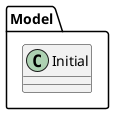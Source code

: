 @startuml
'https://plantuml.com/class-diagram

package Model {
    class Initial {
    }
 }

@enduml